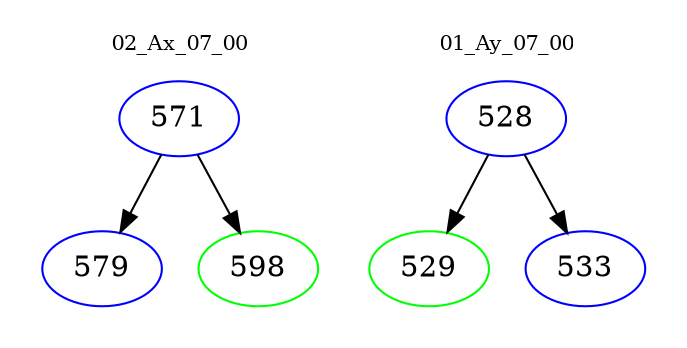 digraph{
subgraph cluster_0 {
color = white
label = "02_Ax_07_00";
fontsize=10;
T0_571 [label="571", color="blue"]
T0_571 -> T0_579 [color="black"]
T0_579 [label="579", color="blue"]
T0_571 -> T0_598 [color="black"]
T0_598 [label="598", color="green"]
}
subgraph cluster_1 {
color = white
label = "01_Ay_07_00";
fontsize=10;
T1_528 [label="528", color="blue"]
T1_528 -> T1_529 [color="black"]
T1_529 [label="529", color="green"]
T1_528 -> T1_533 [color="black"]
T1_533 [label="533", color="blue"]
}
}
